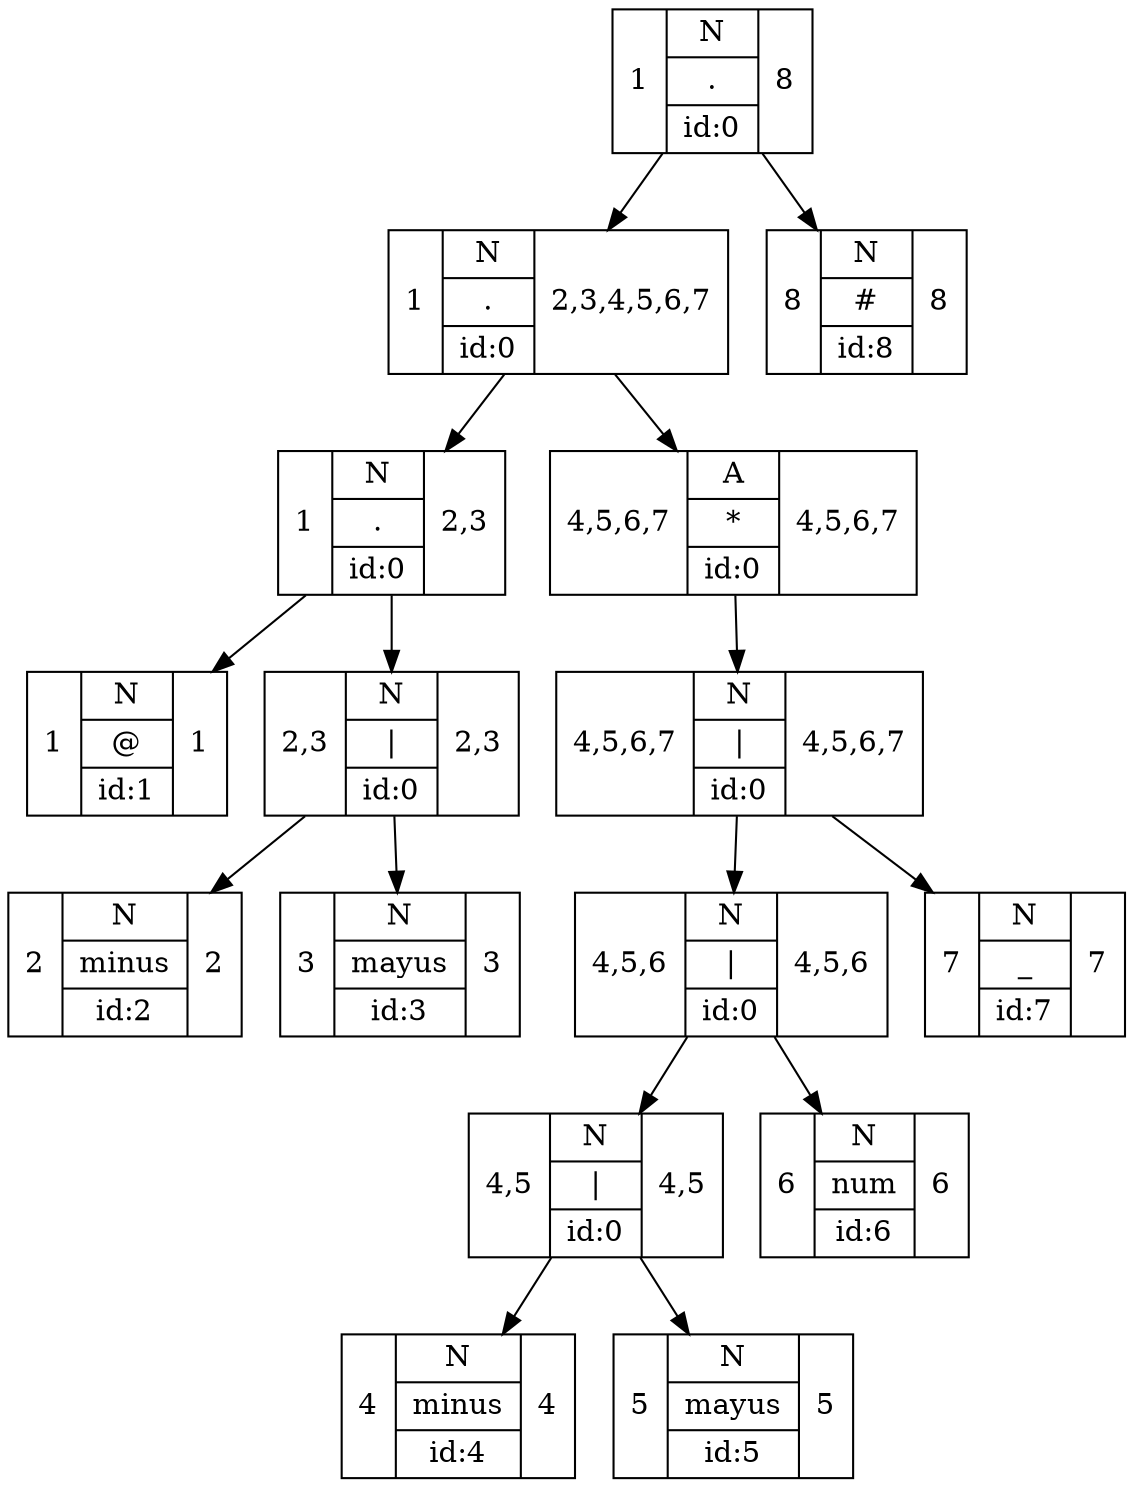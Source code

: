 digraph G{
rankdir=UD
node[shape=box]
concentrate=true
nodo15[shape=record label="1 |{ N | .| id:0} | 8"]
nodo13[shape=record label="1 |{ N | .| id:0} | 2,3,4,5,6,7"]
nodo4[shape=record label="1 |{ N | .| id:0} | 2,3"]
nodo0[shape=record label="1 |{ N | @| id:1} | 1"]
nodo4->nodo0;
nodo3[shape=record label="2,3 |{ N | \|| id:0} | 2,3"]
nodo1[shape=record label="2 |{ N | minus| id:2} | 2"]
nodo3->nodo1;
nodo2[shape=record label="3 |{ N | mayus| id:3} | 3"]
nodo3->nodo2;
nodo4->nodo3;
nodo13->nodo4;
nodo12[shape=record label="4,5,6,7 |{ A | *| id:0} | 4,5,6,7"]
nodo11[shape=record label="4,5,6,7 |{ N | \|| id:0} | 4,5,6,7"]
nodo9[shape=record label="4,5,6 |{ N | \|| id:0} | 4,5,6"]
nodo7[shape=record label="4,5 |{ N | \|| id:0} | 4,5"]
nodo5[shape=record label="4 |{ N | minus| id:4} | 4"]
nodo7->nodo5;
nodo6[shape=record label="5 |{ N | mayus| id:5} | 5"]
nodo7->nodo6;
nodo9->nodo7;
nodo8[shape=record label="6 |{ N | num| id:6} | 6"]
nodo9->nodo8;
nodo11->nodo9;
nodo10[shape=record label="7 |{ N | _| id:7} | 7"]
nodo11->nodo10;
nodo12->nodo11;
nodo13->nodo12;
nodo15->nodo13;
nodo14[shape=record label="8 |{ N | #| id:8} | 8"]
nodo15->nodo14;

}
